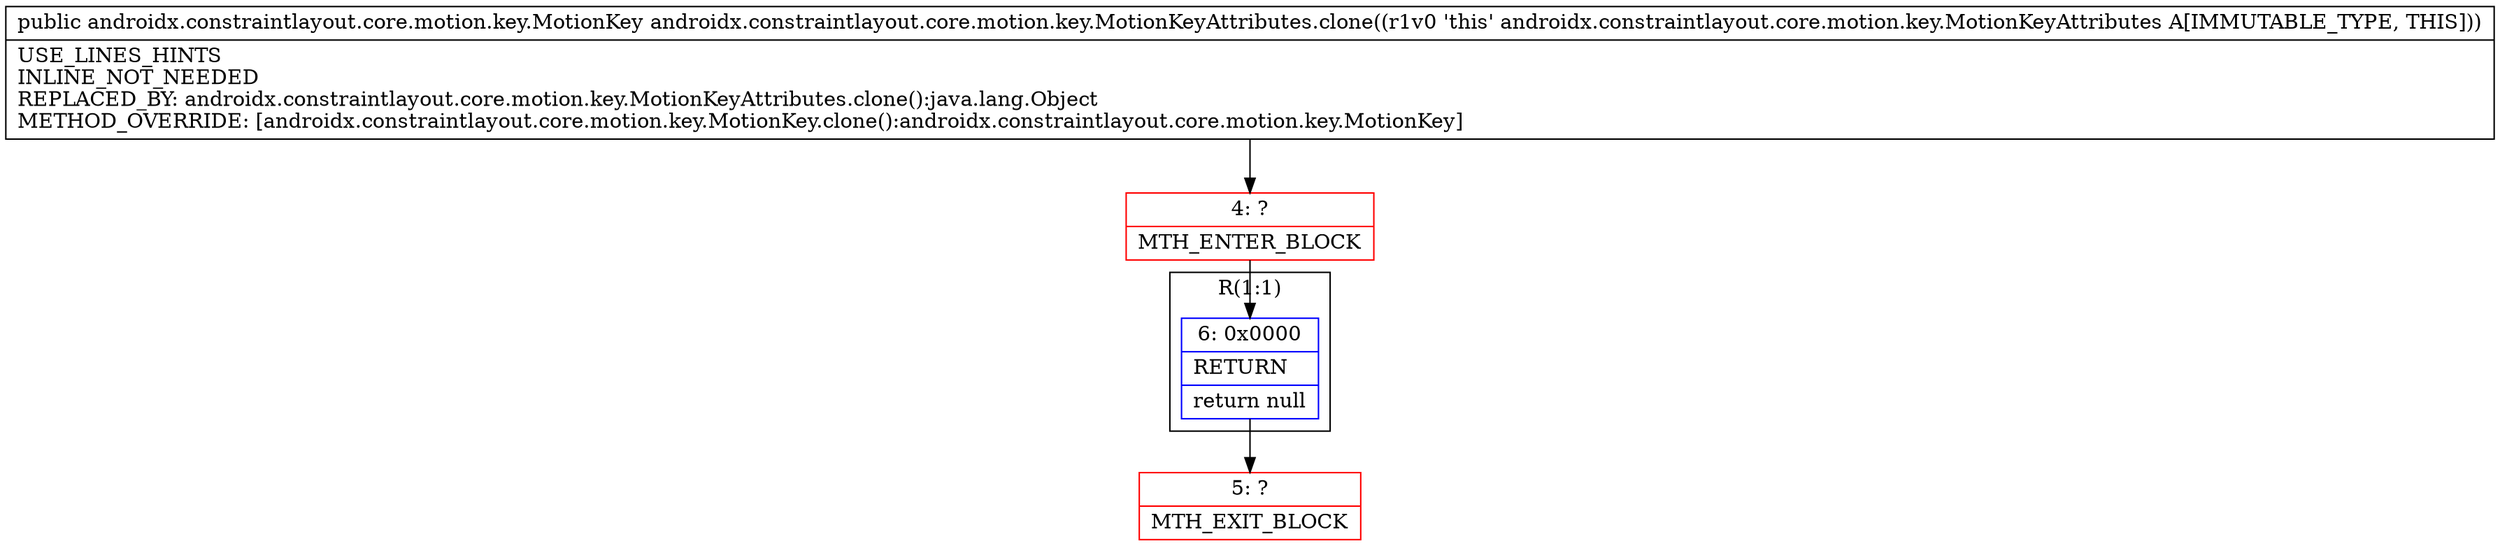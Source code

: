digraph "CFG forandroidx.constraintlayout.core.motion.key.MotionKeyAttributes.clone()Landroidx\/constraintlayout\/core\/motion\/key\/MotionKey;" {
subgraph cluster_Region_809561383 {
label = "R(1:1)";
node [shape=record,color=blue];
Node_6 [shape=record,label="{6\:\ 0x0000|RETURN\l|return null\l}"];
}
Node_4 [shape=record,color=red,label="{4\:\ ?|MTH_ENTER_BLOCK\l}"];
Node_5 [shape=record,color=red,label="{5\:\ ?|MTH_EXIT_BLOCK\l}"];
MethodNode[shape=record,label="{public androidx.constraintlayout.core.motion.key.MotionKey androidx.constraintlayout.core.motion.key.MotionKeyAttributes.clone((r1v0 'this' androidx.constraintlayout.core.motion.key.MotionKeyAttributes A[IMMUTABLE_TYPE, THIS]))  | USE_LINES_HINTS\lINLINE_NOT_NEEDED\lREPLACED_BY: androidx.constraintlayout.core.motion.key.MotionKeyAttributes.clone():java.lang.Object\lMETHOD_OVERRIDE: [androidx.constraintlayout.core.motion.key.MotionKey.clone():androidx.constraintlayout.core.motion.key.MotionKey]\l}"];
MethodNode -> Node_4;Node_6 -> Node_5;
Node_4 -> Node_6;
}

